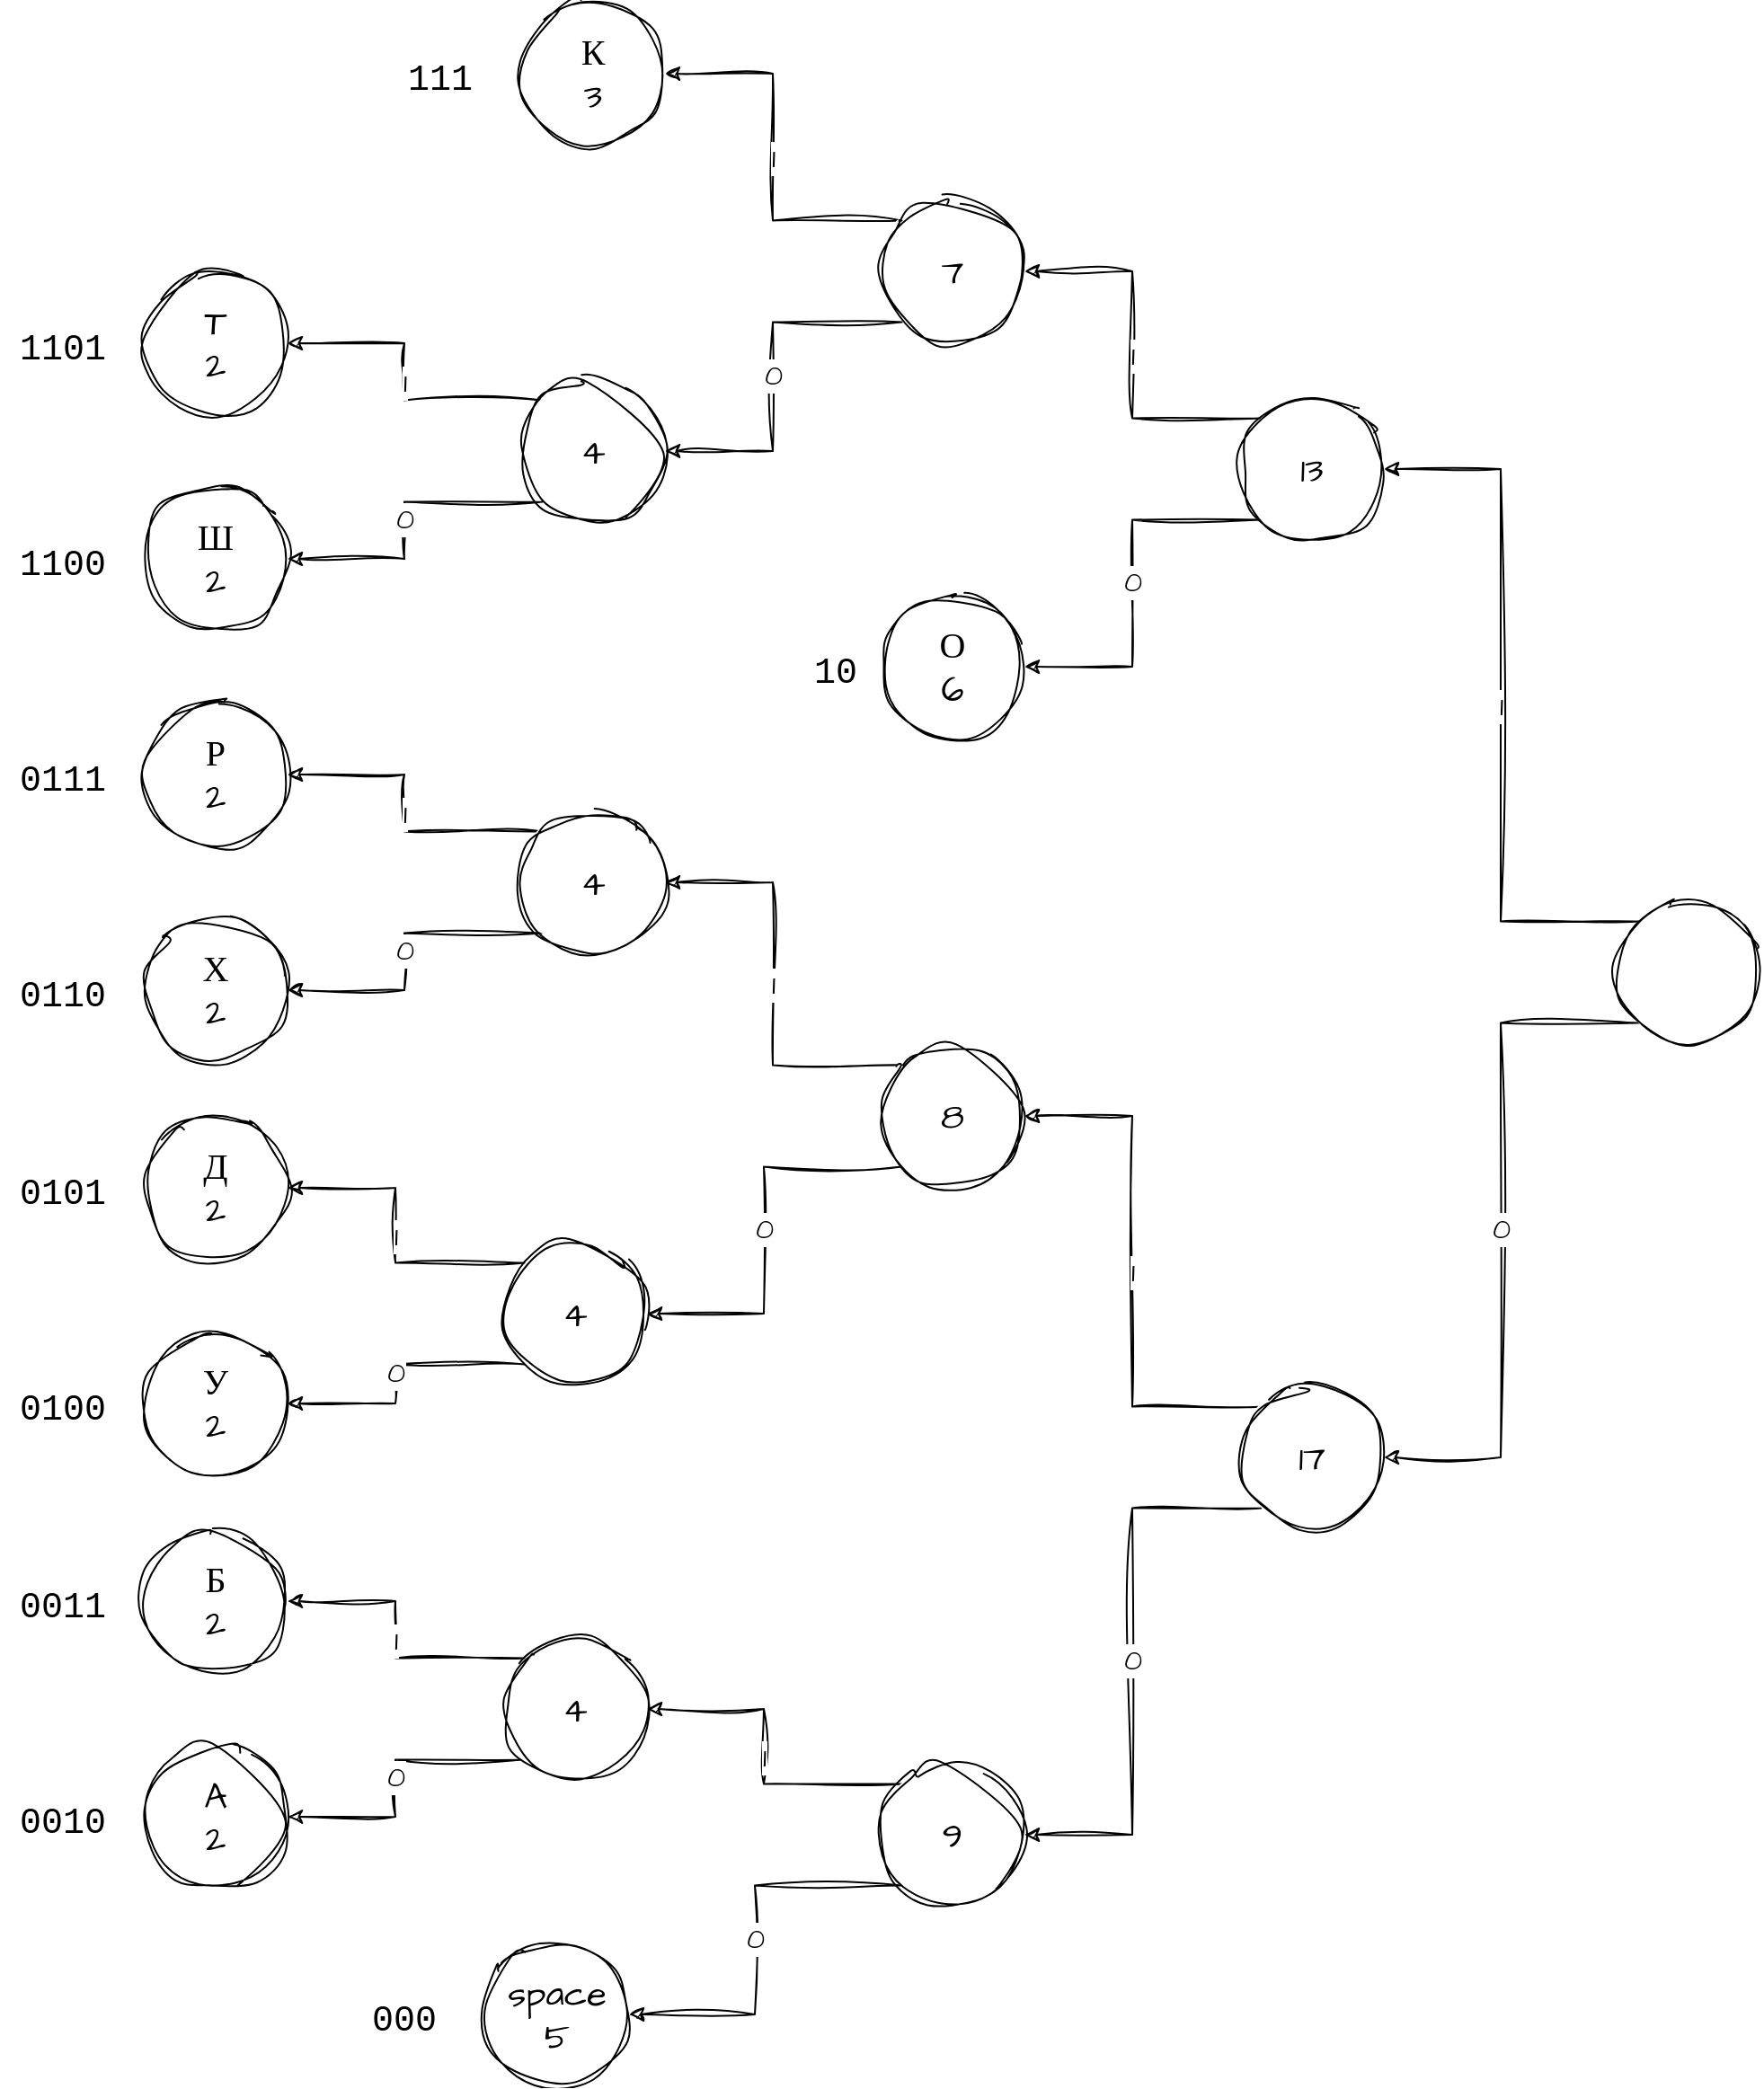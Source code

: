 <mxfile version="22.1.16" type="device">
  <diagram name="Page-1" id="ad52d381-51e7-2e0d-a935-2d0ddd2fd229">
    <mxGraphModel dx="2185" dy="2224" grid="1" gridSize="10" guides="1" tooltips="1" connect="1" arrows="1" fold="1" page="1" pageScale="1" pageWidth="1100" pageHeight="850" background="none" math="0" shadow="0">
      <root>
        <mxCell id="0" />
        <mxCell id="1" parent="0" />
        <mxCell id="zNN6whlGdA5v2qpm8XFi-2" value="A&lt;br&gt;2" style="ellipse;whiteSpace=wrap;html=1;aspect=fixed;sketch=1;hachureGap=4;jiggle=2;curveFitting=1;fontFamily=Architects Daughter;fontSource=https%3A%2F%2Ffonts.googleapis.com%2Fcss%3Ffamily%3DArchitects%2BDaughter;fontSize=20;" vertex="1" parent="1">
          <mxGeometry x="110" y="660" width="80" height="80" as="geometry" />
        </mxCell>
        <mxCell id="zNN6whlGdA5v2qpm8XFi-6" value="Б&lt;br&gt;2" style="ellipse;whiteSpace=wrap;html=1;aspect=fixed;sketch=1;hachureGap=4;jiggle=2;curveFitting=1;fontFamily=Architects Daughter;fontSource=https%3A%2F%2Ffonts.googleapis.com%2Fcss%3Ffamily%3DArchitects%2BDaughter;fontSize=20;" vertex="1" parent="1">
          <mxGeometry x="110" y="540" width="80" height="80" as="geometry" />
        </mxCell>
        <mxCell id="zNN6whlGdA5v2qpm8XFi-8" value="У&lt;br&gt;2" style="ellipse;whiteSpace=wrap;html=1;aspect=fixed;sketch=1;hachureGap=4;jiggle=2;curveFitting=1;fontFamily=Architects Daughter;fontSource=https%3A%2F%2Ffonts.googleapis.com%2Fcss%3Ffamily%3DArchitects%2BDaughter;fontSize=20;" vertex="1" parent="1">
          <mxGeometry x="110" y="430" width="80" height="80" as="geometry" />
        </mxCell>
        <mxCell id="zNN6whlGdA5v2qpm8XFi-10" value="Д&lt;br&gt;2" style="ellipse;whiteSpace=wrap;html=1;aspect=fixed;sketch=1;hachureGap=4;jiggle=2;curveFitting=1;fontFamily=Architects Daughter;fontSource=https%3A%2F%2Ffonts.googleapis.com%2Fcss%3Ffamily%3DArchitects%2BDaughter;fontSize=20;" vertex="1" parent="1">
          <mxGeometry x="110" y="310" width="80" height="80" as="geometry" />
        </mxCell>
        <mxCell id="zNN6whlGdA5v2qpm8XFi-12" value="Х&lt;br&gt;2" style="ellipse;whiteSpace=wrap;html=1;aspect=fixed;sketch=1;hachureGap=4;jiggle=2;curveFitting=1;fontFamily=Architects Daughter;fontSource=https%3A%2F%2Ffonts.googleapis.com%2Fcss%3Ffamily%3DArchitects%2BDaughter;fontSize=20;" vertex="1" parent="1">
          <mxGeometry x="110" y="200" width="80" height="80" as="geometry" />
        </mxCell>
        <mxCell id="zNN6whlGdA5v2qpm8XFi-14" value="Р&lt;br&gt;2" style="ellipse;whiteSpace=wrap;html=1;aspect=fixed;sketch=1;hachureGap=4;jiggle=2;curveFitting=1;fontFamily=Architects Daughter;fontSource=https%3A%2F%2Ffonts.googleapis.com%2Fcss%3Ffamily%3DArchitects%2BDaughter;fontSize=20;" vertex="1" parent="1">
          <mxGeometry x="110" y="80" width="80" height="80" as="geometry" />
        </mxCell>
        <mxCell id="zNN6whlGdA5v2qpm8XFi-16" value="Ш&lt;br&gt;2" style="ellipse;whiteSpace=wrap;html=1;aspect=fixed;sketch=1;hachureGap=4;jiggle=2;curveFitting=1;fontFamily=Architects Daughter;fontSource=https%3A%2F%2Ffonts.googleapis.com%2Fcss%3Ffamily%3DArchitects%2BDaughter;fontSize=20;" vertex="1" parent="1">
          <mxGeometry x="110" y="-40" width="80" height="80" as="geometry" />
        </mxCell>
        <mxCell id="zNN6whlGdA5v2qpm8XFi-18" value="T&lt;br&gt;2" style="ellipse;whiteSpace=wrap;html=1;aspect=fixed;sketch=1;hachureGap=4;jiggle=2;curveFitting=1;fontFamily=Architects Daughter;fontSource=https%3A%2F%2Ffonts.googleapis.com%2Fcss%3Ffamily%3DArchitects%2BDaughter;fontSize=20;" vertex="1" parent="1">
          <mxGeometry x="110" y="-160" width="80" height="80" as="geometry" />
        </mxCell>
        <mxCell id="zNN6whlGdA5v2qpm8XFi-20" value="space&lt;br&gt;5" style="ellipse;whiteSpace=wrap;html=1;aspect=fixed;sketch=1;hachureGap=4;jiggle=2;curveFitting=1;fontFamily=Architects Daughter;fontSource=https%3A%2F%2Ffonts.googleapis.com%2Fcss%3Ffamily%3DArchitects%2BDaughter;fontSize=20;" vertex="1" parent="1">
          <mxGeometry x="300" y="770" width="80" height="80" as="geometry" />
        </mxCell>
        <mxCell id="zNN6whlGdA5v2qpm8XFi-22" value="О&lt;br&gt;6" style="ellipse;whiteSpace=wrap;html=1;aspect=fixed;sketch=1;hachureGap=4;jiggle=2;curveFitting=1;fontFamily=Architects Daughter;fontSource=https%3A%2F%2Ffonts.googleapis.com%2Fcss%3Ffamily%3DArchitects%2BDaughter;fontSize=20;" vertex="1" parent="1">
          <mxGeometry x="520" y="20" width="80" height="80" as="geometry" />
        </mxCell>
        <mxCell id="zNN6whlGdA5v2qpm8XFi-25" value="1" style="edgeStyle=orthogonalEdgeStyle;rounded=0;sketch=1;hachureGap=4;jiggle=2;curveFitting=1;orthogonalLoop=1;jettySize=auto;html=1;exitX=0;exitY=0;exitDx=0;exitDy=0;entryX=1;entryY=0.5;entryDx=0;entryDy=0;fontFamily=Architects Daughter;fontSource=https%3A%2F%2Ffonts.googleapis.com%2Fcss%3Ffamily%3DArchitects%2BDaughter;fontSize=16;" edge="1" parent="1" source="zNN6whlGdA5v2qpm8XFi-24" target="zNN6whlGdA5v2qpm8XFi-6">
          <mxGeometry relative="1" as="geometry" />
        </mxCell>
        <mxCell id="zNN6whlGdA5v2qpm8XFi-26" value="0" style="edgeStyle=orthogonalEdgeStyle;rounded=0;sketch=1;hachureGap=4;jiggle=2;curveFitting=1;orthogonalLoop=1;jettySize=auto;html=1;exitX=0;exitY=1;exitDx=0;exitDy=0;entryX=1;entryY=0.5;entryDx=0;entryDy=0;fontFamily=Architects Daughter;fontSource=https%3A%2F%2Ffonts.googleapis.com%2Fcss%3Ffamily%3DArchitects%2BDaughter;fontSize=16;" edge="1" parent="1" source="zNN6whlGdA5v2qpm8XFi-24" target="zNN6whlGdA5v2qpm8XFi-2">
          <mxGeometry relative="1" as="geometry" />
        </mxCell>
        <mxCell id="zNN6whlGdA5v2qpm8XFi-24" value="4" style="ellipse;whiteSpace=wrap;html=1;aspect=fixed;sketch=1;hachureGap=4;jiggle=2;curveFitting=1;fontFamily=Architects Daughter;fontSource=https%3A%2F%2Ffonts.googleapis.com%2Fcss%3Ffamily%3DArchitects%2BDaughter;fontSize=20;" vertex="1" parent="1">
          <mxGeometry x="310" y="600" width="80" height="80" as="geometry" />
        </mxCell>
        <mxCell id="zNN6whlGdA5v2qpm8XFi-30" value="0" style="edgeStyle=orthogonalEdgeStyle;rounded=0;sketch=1;hachureGap=4;jiggle=2;curveFitting=1;orthogonalLoop=1;jettySize=auto;html=1;exitX=0;exitY=1;exitDx=0;exitDy=0;entryX=1;entryY=0.5;entryDx=0;entryDy=0;fontFamily=Architects Daughter;fontSource=https%3A%2F%2Ffonts.googleapis.com%2Fcss%3Ffamily%3DArchitects%2BDaughter;fontSize=16;" edge="1" parent="1" source="zNN6whlGdA5v2qpm8XFi-29" target="zNN6whlGdA5v2qpm8XFi-8">
          <mxGeometry relative="1" as="geometry" />
        </mxCell>
        <mxCell id="zNN6whlGdA5v2qpm8XFi-31" value="1" style="edgeStyle=orthogonalEdgeStyle;rounded=0;sketch=1;hachureGap=4;jiggle=2;curveFitting=1;orthogonalLoop=1;jettySize=auto;html=1;exitX=0;exitY=0;exitDx=0;exitDy=0;entryX=1;entryY=0.5;entryDx=0;entryDy=0;fontFamily=Architects Daughter;fontSource=https%3A%2F%2Ffonts.googleapis.com%2Fcss%3Ffamily%3DArchitects%2BDaughter;fontSize=16;" edge="1" parent="1" source="zNN6whlGdA5v2qpm8XFi-29" target="zNN6whlGdA5v2qpm8XFi-10">
          <mxGeometry relative="1" as="geometry" />
        </mxCell>
        <mxCell id="zNN6whlGdA5v2qpm8XFi-29" value="4" style="ellipse;whiteSpace=wrap;html=1;aspect=fixed;sketch=1;hachureGap=4;jiggle=2;curveFitting=1;fontFamily=Architects Daughter;fontSource=https%3A%2F%2Ffonts.googleapis.com%2Fcss%3Ffamily%3DArchitects%2BDaughter;fontSize=20;" vertex="1" parent="1">
          <mxGeometry x="310" y="380" width="80" height="80" as="geometry" />
        </mxCell>
        <mxCell id="zNN6whlGdA5v2qpm8XFi-33" value="0" style="edgeStyle=orthogonalEdgeStyle;rounded=0;sketch=1;hachureGap=4;jiggle=2;curveFitting=1;orthogonalLoop=1;jettySize=auto;html=1;exitX=0;exitY=1;exitDx=0;exitDy=0;entryX=1;entryY=0.5;entryDx=0;entryDy=0;fontFamily=Architects Daughter;fontSource=https%3A%2F%2Ffonts.googleapis.com%2Fcss%3Ffamily%3DArchitects%2BDaughter;fontSize=16;" edge="1" parent="1" source="zNN6whlGdA5v2qpm8XFi-32" target="zNN6whlGdA5v2qpm8XFi-12">
          <mxGeometry relative="1" as="geometry" />
        </mxCell>
        <mxCell id="zNN6whlGdA5v2qpm8XFi-34" value="1" style="edgeStyle=orthogonalEdgeStyle;rounded=0;sketch=1;hachureGap=4;jiggle=2;curveFitting=1;orthogonalLoop=1;jettySize=auto;html=1;exitX=0;exitY=0;exitDx=0;exitDy=0;entryX=1;entryY=0.5;entryDx=0;entryDy=0;fontFamily=Architects Daughter;fontSource=https%3A%2F%2Ffonts.googleapis.com%2Fcss%3Ffamily%3DArchitects%2BDaughter;fontSize=16;" edge="1" parent="1" source="zNN6whlGdA5v2qpm8XFi-32" target="zNN6whlGdA5v2qpm8XFi-14">
          <mxGeometry relative="1" as="geometry" />
        </mxCell>
        <mxCell id="zNN6whlGdA5v2qpm8XFi-32" value="4" style="ellipse;whiteSpace=wrap;html=1;aspect=fixed;sketch=1;hachureGap=4;jiggle=2;curveFitting=1;fontFamily=Architects Daughter;fontSource=https%3A%2F%2Ffonts.googleapis.com%2Fcss%3Ffamily%3DArchitects%2BDaughter;fontSize=20;" vertex="1" parent="1">
          <mxGeometry x="320" y="140" width="80" height="80" as="geometry" />
        </mxCell>
        <mxCell id="zNN6whlGdA5v2qpm8XFi-36" value="0" style="edgeStyle=orthogonalEdgeStyle;rounded=0;sketch=1;hachureGap=4;jiggle=2;curveFitting=1;orthogonalLoop=1;jettySize=auto;html=1;exitX=0;exitY=1;exitDx=0;exitDy=0;entryX=1;entryY=0.5;entryDx=0;entryDy=0;fontFamily=Architects Daughter;fontSource=https%3A%2F%2Ffonts.googleapis.com%2Fcss%3Ffamily%3DArchitects%2BDaughter;fontSize=16;" edge="1" parent="1" source="zNN6whlGdA5v2qpm8XFi-35" target="zNN6whlGdA5v2qpm8XFi-16">
          <mxGeometry relative="1" as="geometry" />
        </mxCell>
        <mxCell id="zNN6whlGdA5v2qpm8XFi-37" value="1" style="edgeStyle=orthogonalEdgeStyle;rounded=0;sketch=1;hachureGap=4;jiggle=2;curveFitting=1;orthogonalLoop=1;jettySize=auto;html=1;exitX=0;exitY=0;exitDx=0;exitDy=0;entryX=1;entryY=0.5;entryDx=0;entryDy=0;fontFamily=Architects Daughter;fontSource=https%3A%2F%2Ffonts.googleapis.com%2Fcss%3Ffamily%3DArchitects%2BDaughter;fontSize=16;" edge="1" parent="1" source="zNN6whlGdA5v2qpm8XFi-35" target="zNN6whlGdA5v2qpm8XFi-18">
          <mxGeometry relative="1" as="geometry" />
        </mxCell>
        <mxCell id="zNN6whlGdA5v2qpm8XFi-35" value="4" style="ellipse;whiteSpace=wrap;html=1;aspect=fixed;sketch=1;hachureGap=4;jiggle=2;curveFitting=1;fontFamily=Architects Daughter;fontSource=https%3A%2F%2Ffonts.googleapis.com%2Fcss%3Ffamily%3DArchitects%2BDaughter;fontSize=20;" vertex="1" parent="1">
          <mxGeometry x="320" y="-100" width="80" height="80" as="geometry" />
        </mxCell>
        <mxCell id="zNN6whlGdA5v2qpm8XFi-62" value="10" style="text;align=center;verticalAlign=middle;resizable=0;points=[];autosize=1;strokeColor=none;fillColor=none;fontSize=20;fontFamily=Courier New;" vertex="1" parent="1">
          <mxGeometry x="470" y="40" width="50" height="40" as="geometry" />
        </mxCell>
        <mxCell id="zNN6whlGdA5v2qpm8XFi-63" value="000" style="text;align=center;verticalAlign=middle;resizable=0;points=[];autosize=1;strokeColor=none;fillColor=none;fontSize=20;fontFamily=Courier New;" vertex="1" parent="1">
          <mxGeometry x="225" y="790" width="60" height="40" as="geometry" />
        </mxCell>
        <mxCell id="zNN6whlGdA5v2qpm8XFi-64" value="1101" style="text;align=center;verticalAlign=middle;resizable=0;points=[];autosize=1;strokeColor=none;fillColor=none;fontSize=20;fontFamily=Courier New;" vertex="1" parent="1">
          <mxGeometry x="30" y="-140" width="70" height="40" as="geometry" />
        </mxCell>
        <mxCell id="zNN6whlGdA5v2qpm8XFi-65" value="1100" style="text;align=center;verticalAlign=middle;resizable=0;points=[];autosize=1;strokeColor=none;fillColor=none;fontSize=20;fontFamily=Courier New;" vertex="1" parent="1">
          <mxGeometry x="30" y="-20" width="70" height="40" as="geometry" />
        </mxCell>
        <mxCell id="zNN6whlGdA5v2qpm8XFi-66" value="0111" style="text;align=center;verticalAlign=middle;resizable=0;points=[];autosize=1;strokeColor=none;fillColor=none;fontSize=20;fontFamily=Courier New;" vertex="1" parent="1">
          <mxGeometry x="30" y="100" width="70" height="40" as="geometry" />
        </mxCell>
        <mxCell id="zNN6whlGdA5v2qpm8XFi-67" value="0110" style="text;align=center;verticalAlign=middle;resizable=0;points=[];autosize=1;strokeColor=none;fillColor=none;fontSize=20;fontFamily=Courier New;" vertex="1" parent="1">
          <mxGeometry x="30" y="220" width="70" height="40" as="geometry" />
        </mxCell>
        <mxCell id="zNN6whlGdA5v2qpm8XFi-68" value="0101" style="text;align=center;verticalAlign=middle;resizable=0;points=[];autosize=1;strokeColor=none;fillColor=none;fontSize=20;fontFamily=Courier New;" vertex="1" parent="1">
          <mxGeometry x="30" y="330" width="70" height="40" as="geometry" />
        </mxCell>
        <mxCell id="zNN6whlGdA5v2qpm8XFi-69" value="0100" style="text;align=center;verticalAlign=middle;resizable=0;points=[];autosize=1;strokeColor=none;fillColor=none;fontSize=20;fontFamily=Courier New;" vertex="1" parent="1">
          <mxGeometry x="30" y="450" width="70" height="40" as="geometry" />
        </mxCell>
        <mxCell id="zNN6whlGdA5v2qpm8XFi-70" value="0011" style="text;align=center;verticalAlign=middle;resizable=0;points=[];autosize=1;strokeColor=none;fillColor=none;fontSize=20;fontFamily=Courier New;" vertex="1" parent="1">
          <mxGeometry x="30" y="560" width="70" height="40" as="geometry" />
        </mxCell>
        <mxCell id="zNN6whlGdA5v2qpm8XFi-71" value="0010" style="text;align=center;verticalAlign=middle;resizable=0;points=[];autosize=1;strokeColor=none;fillColor=none;fontSize=20;fontFamily=Courier New;" vertex="1" parent="1">
          <mxGeometry x="30" y="680" width="70" height="40" as="geometry" />
        </mxCell>
        <mxCell id="zNN6whlGdA5v2qpm8XFi-73" value="К&lt;br&gt;3" style="ellipse;whiteSpace=wrap;html=1;aspect=fixed;sketch=1;hachureGap=4;jiggle=2;curveFitting=1;fontFamily=Architects Daughter;fontSource=https%3A%2F%2Ffonts.googleapis.com%2Fcss%3Ffamily%3DArchitects%2BDaughter;fontSize=20;" vertex="1" parent="1">
          <mxGeometry x="320" y="-310" width="80" height="80" as="geometry" />
        </mxCell>
        <mxCell id="zNN6whlGdA5v2qpm8XFi-93" value="111" style="text;align=center;verticalAlign=middle;resizable=0;points=[];autosize=1;strokeColor=none;fillColor=none;fontSize=20;fontFamily=Courier New;" vertex="1" parent="1">
          <mxGeometry x="245" y="-290" width="60" height="40" as="geometry" />
        </mxCell>
        <mxCell id="zNN6whlGdA5v2qpm8XFi-96" value="0" style="edgeStyle=orthogonalEdgeStyle;rounded=0;sketch=1;hachureGap=4;jiggle=2;curveFitting=1;orthogonalLoop=1;jettySize=auto;html=1;exitX=0;exitY=1;exitDx=0;exitDy=0;entryX=1;entryY=0.5;entryDx=0;entryDy=0;fontFamily=Architects Daughter;fontSource=https%3A%2F%2Ffonts.googleapis.com%2Fcss%3Ffamily%3DArchitects%2BDaughter;fontSize=16;" edge="1" parent="1" source="zNN6whlGdA5v2qpm8XFi-95" target="zNN6whlGdA5v2qpm8XFi-35">
          <mxGeometry relative="1" as="geometry" />
        </mxCell>
        <mxCell id="zNN6whlGdA5v2qpm8XFi-97" value="1" style="edgeStyle=orthogonalEdgeStyle;rounded=0;sketch=1;hachureGap=4;jiggle=2;curveFitting=1;orthogonalLoop=1;jettySize=auto;html=1;exitX=0;exitY=0;exitDx=0;exitDy=0;entryX=1;entryY=0.5;entryDx=0;entryDy=0;fontFamily=Architects Daughter;fontSource=https%3A%2F%2Ffonts.googleapis.com%2Fcss%3Ffamily%3DArchitects%2BDaughter;fontSize=16;" edge="1" parent="1" source="zNN6whlGdA5v2qpm8XFi-95" target="zNN6whlGdA5v2qpm8XFi-73">
          <mxGeometry relative="1" as="geometry" />
        </mxCell>
        <mxCell id="zNN6whlGdA5v2qpm8XFi-95" value="7" style="ellipse;whiteSpace=wrap;html=1;aspect=fixed;sketch=1;hachureGap=4;jiggle=2;curveFitting=1;fontFamily=Architects Daughter;fontSource=https%3A%2F%2Ffonts.googleapis.com%2Fcss%3Ffamily%3DArchitects%2BDaughter;fontSize=20;" vertex="1" parent="1">
          <mxGeometry x="520" y="-200" width="80" height="80" as="geometry" />
        </mxCell>
        <mxCell id="zNN6whlGdA5v2qpm8XFi-99" value="1" style="edgeStyle=orthogonalEdgeStyle;rounded=0;sketch=1;hachureGap=4;jiggle=2;curveFitting=1;orthogonalLoop=1;jettySize=auto;html=1;exitX=0;exitY=0;exitDx=0;exitDy=0;entryX=1;entryY=0.5;entryDx=0;entryDy=0;fontFamily=Architects Daughter;fontSource=https%3A%2F%2Ffonts.googleapis.com%2Fcss%3Ffamily%3DArchitects%2BDaughter;fontSize=16;" edge="1" parent="1" source="zNN6whlGdA5v2qpm8XFi-98" target="zNN6whlGdA5v2qpm8XFi-32">
          <mxGeometry relative="1" as="geometry" />
        </mxCell>
        <mxCell id="zNN6whlGdA5v2qpm8XFi-100" value="0" style="edgeStyle=orthogonalEdgeStyle;rounded=0;sketch=1;hachureGap=4;jiggle=2;curveFitting=1;orthogonalLoop=1;jettySize=auto;html=1;exitX=0;exitY=1;exitDx=0;exitDy=0;entryX=1;entryY=0.5;entryDx=0;entryDy=0;fontFamily=Architects Daughter;fontSource=https%3A%2F%2Ffonts.googleapis.com%2Fcss%3Ffamily%3DArchitects%2BDaughter;fontSize=16;" edge="1" parent="1" source="zNN6whlGdA5v2qpm8XFi-98" target="zNN6whlGdA5v2qpm8XFi-29">
          <mxGeometry relative="1" as="geometry" />
        </mxCell>
        <mxCell id="zNN6whlGdA5v2qpm8XFi-98" value="8" style="ellipse;whiteSpace=wrap;html=1;aspect=fixed;sketch=1;hachureGap=4;jiggle=2;curveFitting=1;fontFamily=Architects Daughter;fontSource=https%3A%2F%2Ffonts.googleapis.com%2Fcss%3Ffamily%3DArchitects%2BDaughter;fontSize=20;" vertex="1" parent="1">
          <mxGeometry x="520" y="270" width="80" height="80" as="geometry" />
        </mxCell>
        <mxCell id="zNN6whlGdA5v2qpm8XFi-102" value="1" style="edgeStyle=orthogonalEdgeStyle;rounded=0;sketch=1;hachureGap=4;jiggle=2;curveFitting=1;orthogonalLoop=1;jettySize=auto;html=1;exitX=0;exitY=0;exitDx=0;exitDy=0;entryX=1;entryY=0.5;entryDx=0;entryDy=0;fontFamily=Architects Daughter;fontSource=https%3A%2F%2Ffonts.googleapis.com%2Fcss%3Ffamily%3DArchitects%2BDaughter;fontSize=16;" edge="1" parent="1" source="zNN6whlGdA5v2qpm8XFi-101" target="zNN6whlGdA5v2qpm8XFi-24">
          <mxGeometry relative="1" as="geometry" />
        </mxCell>
        <mxCell id="zNN6whlGdA5v2qpm8XFi-103" value="0" style="edgeStyle=orthogonalEdgeStyle;rounded=0;sketch=1;hachureGap=4;jiggle=2;curveFitting=1;orthogonalLoop=1;jettySize=auto;html=1;exitX=0;exitY=1;exitDx=0;exitDy=0;entryX=1;entryY=0.5;entryDx=0;entryDy=0;fontFamily=Architects Daughter;fontSource=https%3A%2F%2Ffonts.googleapis.com%2Fcss%3Ffamily%3DArchitects%2BDaughter;fontSize=16;" edge="1" parent="1" source="zNN6whlGdA5v2qpm8XFi-101" target="zNN6whlGdA5v2qpm8XFi-20">
          <mxGeometry relative="1" as="geometry" />
        </mxCell>
        <mxCell id="zNN6whlGdA5v2qpm8XFi-101" value="9" style="ellipse;whiteSpace=wrap;html=1;aspect=fixed;sketch=1;hachureGap=4;jiggle=2;curveFitting=1;fontFamily=Architects Daughter;fontSource=https%3A%2F%2Ffonts.googleapis.com%2Fcss%3Ffamily%3DArchitects%2BDaughter;fontSize=20;" vertex="1" parent="1">
          <mxGeometry x="520" y="670" width="80" height="80" as="geometry" />
        </mxCell>
        <mxCell id="zNN6whlGdA5v2qpm8XFi-105" value="0" style="edgeStyle=orthogonalEdgeStyle;rounded=0;sketch=1;hachureGap=4;jiggle=2;curveFitting=1;orthogonalLoop=1;jettySize=auto;html=1;exitX=0;exitY=1;exitDx=0;exitDy=0;entryX=1;entryY=0.5;entryDx=0;entryDy=0;fontFamily=Architects Daughter;fontSource=https%3A%2F%2Ffonts.googleapis.com%2Fcss%3Ffamily%3DArchitects%2BDaughter;fontSize=16;" edge="1" parent="1" source="zNN6whlGdA5v2qpm8XFi-104" target="zNN6whlGdA5v2qpm8XFi-22">
          <mxGeometry relative="1" as="geometry" />
        </mxCell>
        <mxCell id="zNN6whlGdA5v2qpm8XFi-106" value="1" style="edgeStyle=orthogonalEdgeStyle;rounded=0;sketch=1;hachureGap=4;jiggle=2;curveFitting=1;orthogonalLoop=1;jettySize=auto;html=1;exitX=0;exitY=0;exitDx=0;exitDy=0;entryX=1;entryY=0.5;entryDx=0;entryDy=0;fontFamily=Architects Daughter;fontSource=https%3A%2F%2Ffonts.googleapis.com%2Fcss%3Ffamily%3DArchitects%2BDaughter;fontSize=16;" edge="1" parent="1" source="zNN6whlGdA5v2qpm8XFi-104" target="zNN6whlGdA5v2qpm8XFi-95">
          <mxGeometry relative="1" as="geometry" />
        </mxCell>
        <mxCell id="zNN6whlGdA5v2qpm8XFi-104" value="13" style="ellipse;whiteSpace=wrap;html=1;aspect=fixed;sketch=1;hachureGap=4;jiggle=2;curveFitting=1;fontFamily=Architects Daughter;fontSource=https%3A%2F%2Ffonts.googleapis.com%2Fcss%3Ffamily%3DArchitects%2BDaughter;fontSize=20;" vertex="1" parent="1">
          <mxGeometry x="720" y="-90" width="80" height="80" as="geometry" />
        </mxCell>
        <mxCell id="zNN6whlGdA5v2qpm8XFi-108" value="0" style="edgeStyle=orthogonalEdgeStyle;rounded=0;sketch=1;hachureGap=4;jiggle=2;curveFitting=1;orthogonalLoop=1;jettySize=auto;html=1;exitX=0;exitY=1;exitDx=0;exitDy=0;entryX=1;entryY=0.5;entryDx=0;entryDy=0;fontFamily=Architects Daughter;fontSource=https%3A%2F%2Ffonts.googleapis.com%2Fcss%3Ffamily%3DArchitects%2BDaughter;fontSize=16;" edge="1" parent="1" source="zNN6whlGdA5v2qpm8XFi-107" target="zNN6whlGdA5v2qpm8XFi-101">
          <mxGeometry relative="1" as="geometry" />
        </mxCell>
        <mxCell id="zNN6whlGdA5v2qpm8XFi-109" value="1" style="edgeStyle=orthogonalEdgeStyle;rounded=0;sketch=1;hachureGap=4;jiggle=2;curveFitting=1;orthogonalLoop=1;jettySize=auto;html=1;exitX=0;exitY=0;exitDx=0;exitDy=0;entryX=1;entryY=0.5;entryDx=0;entryDy=0;fontFamily=Architects Daughter;fontSource=https%3A%2F%2Ffonts.googleapis.com%2Fcss%3Ffamily%3DArchitects%2BDaughter;fontSize=16;" edge="1" parent="1" source="zNN6whlGdA5v2qpm8XFi-107" target="zNN6whlGdA5v2qpm8XFi-98">
          <mxGeometry relative="1" as="geometry" />
        </mxCell>
        <mxCell id="zNN6whlGdA5v2qpm8XFi-107" value="17" style="ellipse;whiteSpace=wrap;html=1;aspect=fixed;sketch=1;hachureGap=4;jiggle=2;curveFitting=1;fontFamily=Architects Daughter;fontSource=https%3A%2F%2Ffonts.googleapis.com%2Fcss%3Ffamily%3DArchitects%2BDaughter;fontSize=20;" vertex="1" parent="1">
          <mxGeometry x="720" y="460" width="80" height="80" as="geometry" />
        </mxCell>
        <mxCell id="zNN6whlGdA5v2qpm8XFi-111" value="1" style="edgeStyle=orthogonalEdgeStyle;rounded=0;sketch=1;hachureGap=4;jiggle=2;curveFitting=1;orthogonalLoop=1;jettySize=auto;html=1;exitX=0;exitY=0;exitDx=0;exitDy=0;entryX=1;entryY=0.5;entryDx=0;entryDy=0;fontFamily=Architects Daughter;fontSource=https%3A%2F%2Ffonts.googleapis.com%2Fcss%3Ffamily%3DArchitects%2BDaughter;fontSize=16;" edge="1" parent="1" source="zNN6whlGdA5v2qpm8XFi-110" target="zNN6whlGdA5v2qpm8XFi-104">
          <mxGeometry relative="1" as="geometry" />
        </mxCell>
        <mxCell id="zNN6whlGdA5v2qpm8XFi-112" value="0" style="edgeStyle=orthogonalEdgeStyle;rounded=0;sketch=1;hachureGap=4;jiggle=2;curveFitting=1;orthogonalLoop=1;jettySize=auto;html=1;exitX=0;exitY=1;exitDx=0;exitDy=0;entryX=1;entryY=0.5;entryDx=0;entryDy=0;fontFamily=Architects Daughter;fontSource=https%3A%2F%2Ffonts.googleapis.com%2Fcss%3Ffamily%3DArchitects%2BDaughter;fontSize=16;" edge="1" parent="1" source="zNN6whlGdA5v2qpm8XFi-110" target="zNN6whlGdA5v2qpm8XFi-107">
          <mxGeometry relative="1" as="geometry" />
        </mxCell>
        <mxCell id="zNN6whlGdA5v2qpm8XFi-110" value="" style="ellipse;whiteSpace=wrap;html=1;aspect=fixed;sketch=1;hachureGap=4;jiggle=2;curveFitting=1;fontFamily=Architects Daughter;fontSource=https%3A%2F%2Ffonts.googleapis.com%2Fcss%3Ffamily%3DArchitects%2BDaughter;fontSize=20;" vertex="1" parent="1">
          <mxGeometry x="930" y="190" width="80" height="80" as="geometry" />
        </mxCell>
      </root>
    </mxGraphModel>
  </diagram>
</mxfile>
